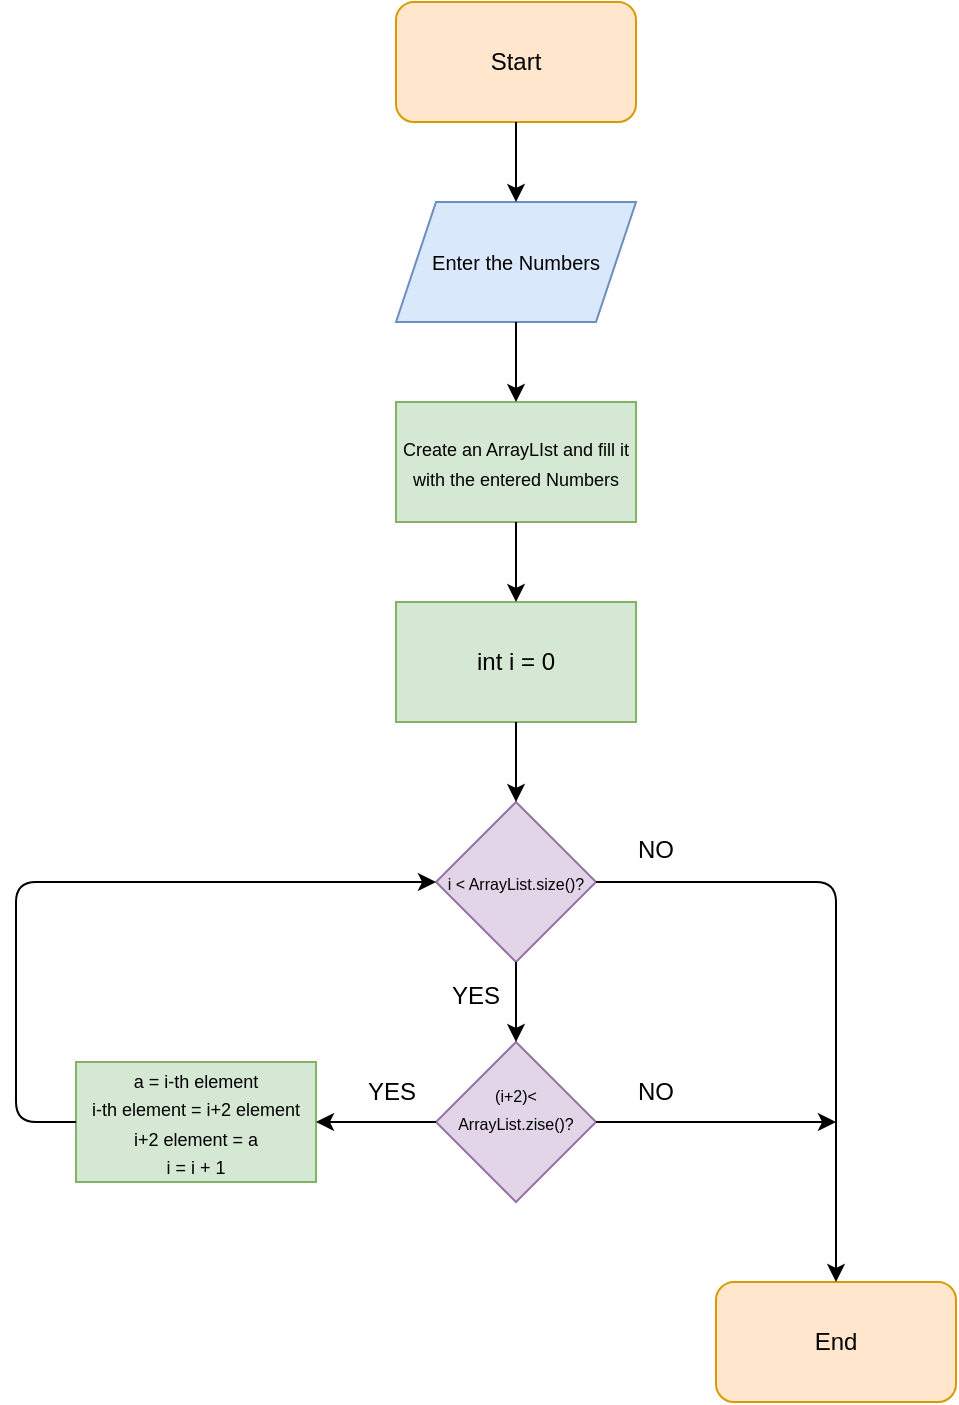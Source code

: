 <mxfile version="14.4.3" type="device"><diagram id="GXJlMbFvU8PnjZeDas4r" name="Страница 1"><mxGraphModel dx="792" dy="514" grid="1" gridSize="10" guides="1" tooltips="1" connect="1" arrows="1" fold="1" page="1" pageScale="1" pageWidth="827" pageHeight="1169" math="0" shadow="0"><root><mxCell id="0"/><mxCell id="1" parent="0"/><mxCell id="p1Zo4xVdVssAL0u5SToi-1" value="Start" style="rounded=1;whiteSpace=wrap;html=1;fillColor=#ffe6cc;strokeColor=#d79b00;" vertex="1" parent="1"><mxGeometry x="360" y="40" width="120" height="60" as="geometry"/></mxCell><mxCell id="p1Zo4xVdVssAL0u5SToi-2" value="&lt;font style=&quot;font-size: 10px&quot;&gt;Enter the Numbers&lt;/font&gt;" style="shape=parallelogram;perimeter=parallelogramPerimeter;whiteSpace=wrap;html=1;fixedSize=1;fillColor=#dae8fc;strokeColor=#6c8ebf;" vertex="1" parent="1"><mxGeometry x="360" y="140" width="120" height="60" as="geometry"/></mxCell><mxCell id="p1Zo4xVdVssAL0u5SToi-3" value="&lt;font style=&quot;font-size: 9px&quot;&gt;Create an ArrayLIst and fill it with the entered Numbers&lt;/font&gt;" style="rounded=0;whiteSpace=wrap;html=1;fillColor=#d5e8d4;strokeColor=#82b366;" vertex="1" parent="1"><mxGeometry x="360" y="240" width="120" height="60" as="geometry"/></mxCell><mxCell id="p1Zo4xVdVssAL0u5SToi-4" value="int i = 0" style="rounded=0;whiteSpace=wrap;html=1;fillColor=#d5e8d4;strokeColor=#82b366;" vertex="1" parent="1"><mxGeometry x="360" y="340" width="120" height="60" as="geometry"/></mxCell><mxCell id="p1Zo4xVdVssAL0u5SToi-5" value="&lt;font style=&quot;font-size: 8px&quot;&gt;i &amp;lt; ArrayList.size()?&lt;/font&gt;" style="rhombus;whiteSpace=wrap;html=1;fillColor=#e1d5e7;strokeColor=#9673a6;" vertex="1" parent="1"><mxGeometry x="380" y="440" width="80" height="80" as="geometry"/></mxCell><mxCell id="p1Zo4xVdVssAL0u5SToi-6" value="&lt;font style=&quot;font-size: 8px&quot;&gt;(i+2)&amp;lt;&lt;br&gt;ArrayList.zise()?&lt;br&gt;&lt;br&gt;&lt;/font&gt;" style="rhombus;whiteSpace=wrap;html=1;fillColor=#e1d5e7;strokeColor=#9673a6;" vertex="1" parent="1"><mxGeometry x="380" y="560" width="80" height="80" as="geometry"/></mxCell><mxCell id="p1Zo4xVdVssAL0u5SToi-7" value="&lt;font style=&quot;font-size: 9px&quot;&gt;a = i-th element&lt;br&gt;i-th element = i+2 element&lt;br&gt;i+2 element = a&lt;br&gt;i = i + 1&lt;/font&gt;" style="rounded=0;whiteSpace=wrap;html=1;fillColor=#d5e8d4;strokeColor=#82b366;" vertex="1" parent="1"><mxGeometry x="200" y="570" width="120" height="60" as="geometry"/></mxCell><mxCell id="p1Zo4xVdVssAL0u5SToi-8" value="" style="endArrow=classic;html=1;entryX=0.5;entryY=0;entryDx=0;entryDy=0;exitX=0.5;exitY=1;exitDx=0;exitDy=0;" edge="1" parent="1" source="p1Zo4xVdVssAL0u5SToi-5" target="p1Zo4xVdVssAL0u5SToi-6"><mxGeometry width="50" height="50" relative="1" as="geometry"><mxPoint x="380" y="590" as="sourcePoint"/><mxPoint x="430" y="540" as="targetPoint"/></mxGeometry></mxCell><mxCell id="p1Zo4xVdVssAL0u5SToi-9" value="" style="endArrow=classic;html=1;exitX=0.5;exitY=1;exitDx=0;exitDy=0;" edge="1" parent="1" source="p1Zo4xVdVssAL0u5SToi-4"><mxGeometry width="50" height="50" relative="1" as="geometry"><mxPoint x="430" y="530" as="sourcePoint"/><mxPoint x="420" y="440" as="targetPoint"/></mxGeometry></mxCell><mxCell id="p1Zo4xVdVssAL0u5SToi-10" value="" style="endArrow=classic;html=1;exitX=0.5;exitY=1;exitDx=0;exitDy=0;entryX=0.5;entryY=0;entryDx=0;entryDy=0;" edge="1" parent="1" source="p1Zo4xVdVssAL0u5SToi-3" target="p1Zo4xVdVssAL0u5SToi-4"><mxGeometry width="50" height="50" relative="1" as="geometry"><mxPoint x="430" y="410" as="sourcePoint"/><mxPoint x="430" y="450" as="targetPoint"/></mxGeometry></mxCell><mxCell id="p1Zo4xVdVssAL0u5SToi-11" value="" style="endArrow=classic;html=1;exitX=0.5;exitY=1;exitDx=0;exitDy=0;entryX=0.5;entryY=0;entryDx=0;entryDy=0;" edge="1" parent="1" source="p1Zo4xVdVssAL0u5SToi-2" target="p1Zo4xVdVssAL0u5SToi-3"><mxGeometry width="50" height="50" relative="1" as="geometry"><mxPoint x="430" y="310" as="sourcePoint"/><mxPoint x="430" y="350" as="targetPoint"/></mxGeometry></mxCell><mxCell id="p1Zo4xVdVssAL0u5SToi-12" value="" style="endArrow=classic;html=1;exitX=0.5;exitY=1;exitDx=0;exitDy=0;entryX=0.5;entryY=0;entryDx=0;entryDy=0;" edge="1" parent="1" source="p1Zo4xVdVssAL0u5SToi-1" target="p1Zo4xVdVssAL0u5SToi-2"><mxGeometry width="50" height="50" relative="1" as="geometry"><mxPoint x="430" y="210" as="sourcePoint"/><mxPoint x="430" y="250" as="targetPoint"/></mxGeometry></mxCell><mxCell id="p1Zo4xVdVssAL0u5SToi-13" value="End" style="rounded=1;whiteSpace=wrap;html=1;fillColor=#ffe6cc;strokeColor=#d79b00;" vertex="1" parent="1"><mxGeometry x="520" y="680" width="120" height="60" as="geometry"/></mxCell><mxCell id="p1Zo4xVdVssAL0u5SToi-14" value="" style="endArrow=classic;html=1;entryX=1;entryY=0.5;entryDx=0;entryDy=0;exitX=0;exitY=0.5;exitDx=0;exitDy=0;" edge="1" parent="1" source="p1Zo4xVdVssAL0u5SToi-6" target="p1Zo4xVdVssAL0u5SToi-7"><mxGeometry width="50" height="50" relative="1" as="geometry"><mxPoint x="380" y="590" as="sourcePoint"/><mxPoint x="430" y="540" as="targetPoint"/></mxGeometry></mxCell><mxCell id="p1Zo4xVdVssAL0u5SToi-15" value="" style="endArrow=classic;html=1;exitX=0;exitY=0.5;exitDx=0;exitDy=0;entryX=0;entryY=0.5;entryDx=0;entryDy=0;" edge="1" parent="1" source="p1Zo4xVdVssAL0u5SToi-7" target="p1Zo4xVdVssAL0u5SToi-5"><mxGeometry width="50" height="50" relative="1" as="geometry"><mxPoint x="380" y="590" as="sourcePoint"/><mxPoint x="430" y="540" as="targetPoint"/><Array as="points"><mxPoint x="170" y="600"/><mxPoint x="170" y="480"/></Array></mxGeometry></mxCell><mxCell id="p1Zo4xVdVssAL0u5SToi-17" value="" style="endArrow=classic;html=1;entryX=0.5;entryY=0;entryDx=0;entryDy=0;exitX=1;exitY=0.5;exitDx=0;exitDy=0;" edge="1" parent="1" source="p1Zo4xVdVssAL0u5SToi-5" target="p1Zo4xVdVssAL0u5SToi-13"><mxGeometry width="50" height="50" relative="1" as="geometry"><mxPoint x="380" y="590" as="sourcePoint"/><mxPoint x="430" y="540" as="targetPoint"/><Array as="points"><mxPoint x="580" y="480"/></Array></mxGeometry></mxCell><mxCell id="p1Zo4xVdVssAL0u5SToi-18" value="" style="endArrow=classic;html=1;exitX=1;exitY=0.5;exitDx=0;exitDy=0;" edge="1" parent="1" source="p1Zo4xVdVssAL0u5SToi-6"><mxGeometry width="50" height="50" relative="1" as="geometry"><mxPoint x="380" y="590" as="sourcePoint"/><mxPoint x="580" y="600" as="targetPoint"/></mxGeometry></mxCell><mxCell id="p1Zo4xVdVssAL0u5SToi-19" value="YES" style="text;html=1;strokeColor=none;fillColor=none;align=center;verticalAlign=middle;whiteSpace=wrap;rounded=0;" vertex="1" parent="1"><mxGeometry x="380" y="527" width="40" height="20" as="geometry"/></mxCell><mxCell id="p1Zo4xVdVssAL0u5SToi-20" value="NO" style="text;html=1;strokeColor=none;fillColor=none;align=center;verticalAlign=middle;whiteSpace=wrap;rounded=0;" vertex="1" parent="1"><mxGeometry x="470" y="454" width="40" height="20" as="geometry"/></mxCell><mxCell id="p1Zo4xVdVssAL0u5SToi-21" value="NO" style="text;html=1;strokeColor=none;fillColor=none;align=center;verticalAlign=middle;whiteSpace=wrap;rounded=0;" vertex="1" parent="1"><mxGeometry x="470" y="575" width="40" height="20" as="geometry"/></mxCell><mxCell id="p1Zo4xVdVssAL0u5SToi-23" value="YES" style="text;html=1;strokeColor=none;fillColor=none;align=center;verticalAlign=middle;whiteSpace=wrap;rounded=0;" vertex="1" parent="1"><mxGeometry x="338" y="575" width="40" height="20" as="geometry"/></mxCell></root></mxGraphModel></diagram></mxfile>